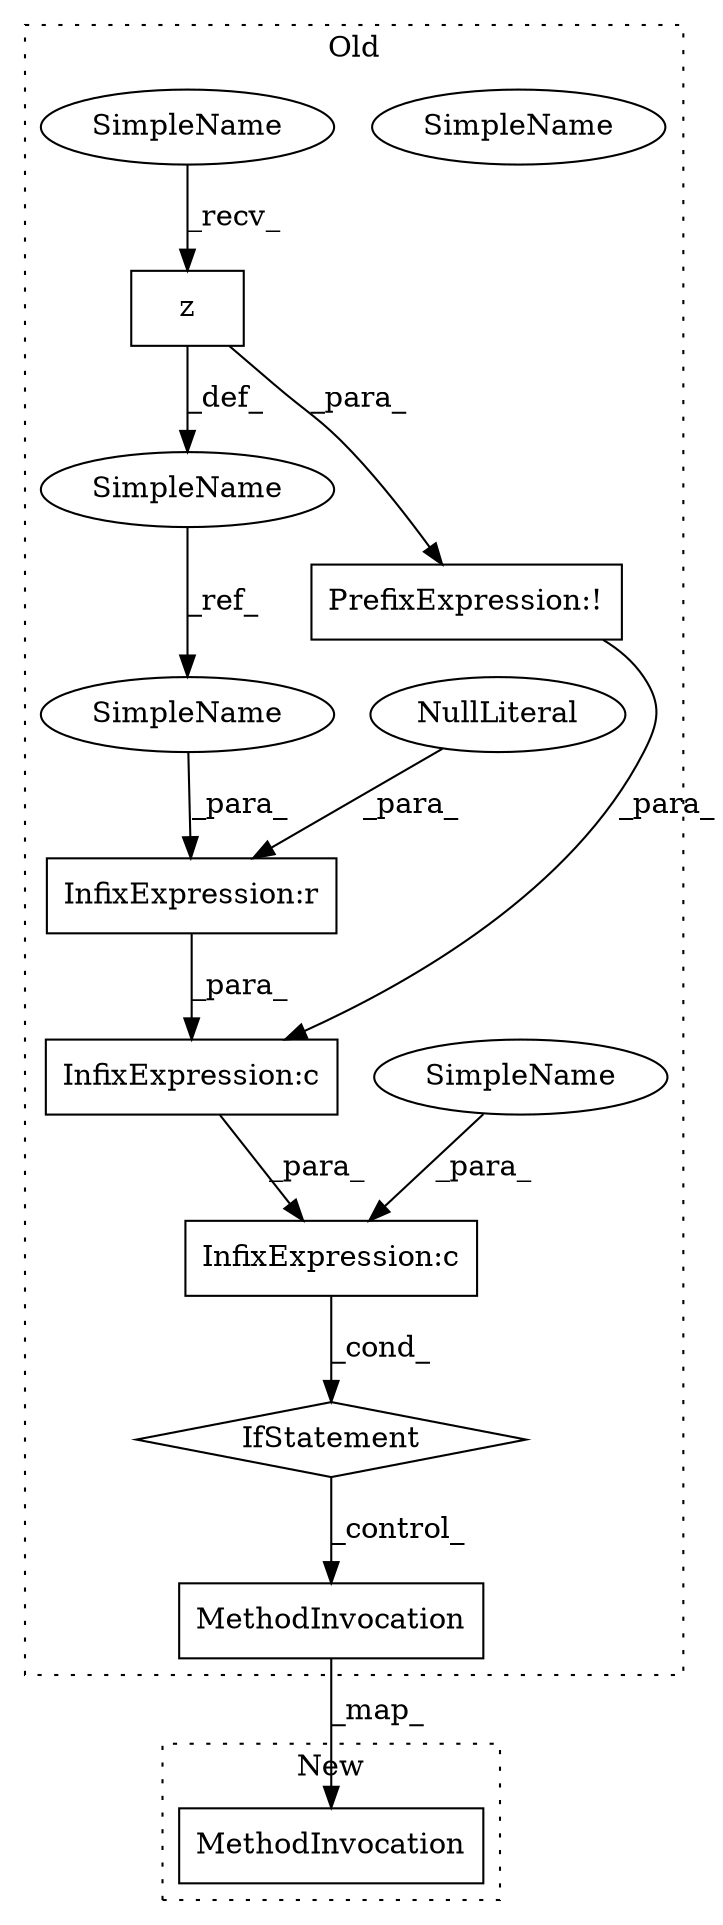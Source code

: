 digraph G {
subgraph cluster0 {
1 [label="IfStatement" a="25" s="50316,50365" l="4,2" shape="diamond"];
3 [label="MethodInvocation" a="32" s="50491,50540" l="9,1" shape="box"];
4 [label="NullLiteral" a="33" s="50325" l="4" shape="ellipse"];
5 [label="SimpleName" a="42" s="50359" l="6" shape="ellipse"];
6 [label="SimpleName" a="42" s="50288" l="1" shape="ellipse"];
7 [label="SimpleName" a="42" s="50359" l="6" shape="ellipse"];
8 [label="SimpleName" a="42" s="50292" l="2" shape="ellipse"];
9 [label="SimpleName" a="42" s="50320" l="1" shape="ellipse"];
10 [label="z" a="32" s="50295" l="3" shape="box"];
11 [label="PrefixExpression:!" a="38" s="50333" l="1" shape="box"];
12 [label="InfixExpression:c" a="27" s="50329" l="4" shape="box"];
13 [label="InfixExpression:c" a="27" s="50355" l="4" shape="box"];
14 [label="InfixExpression:r" a="27" s="50321" l="4" shape="box"];
label = "Old";
style="dotted";
}
subgraph cluster1 {
2 [label="MethodInvocation" a="32" s="50376,50425" l="9,1" shape="box"];
label = "New";
style="dotted";
}
1 -> 3 [label="_control_"];
3 -> 2 [label="_map_"];
4 -> 14 [label="_para_"];
6 -> 9 [label="_ref_"];
7 -> 13 [label="_para_"];
8 -> 10 [label="_recv_"];
9 -> 14 [label="_para_"];
10 -> 6 [label="_def_"];
10 -> 11 [label="_para_"];
11 -> 12 [label="_para_"];
12 -> 13 [label="_para_"];
13 -> 1 [label="_cond_"];
14 -> 12 [label="_para_"];
}